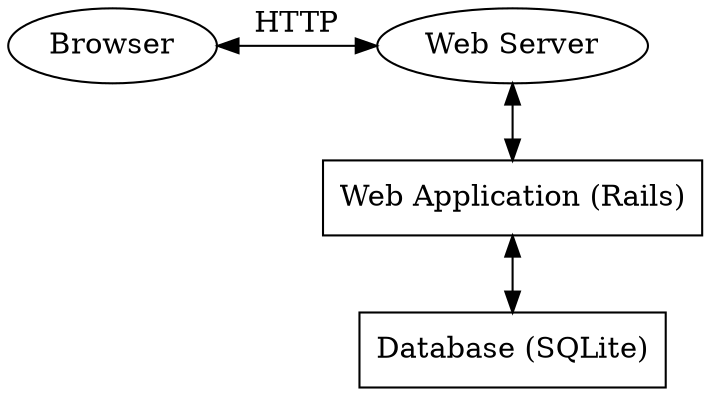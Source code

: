 digraph BrowserWebapp {

  // ###########################################################################
  graph [rankdir=TB, nodesep="0.5"];
  node  [shape=box];
  edge  [dir=both];

  // ###########################################################################
  browser [label="Browser", shape=oval];
  server  [label="Web Server", shape=oval];
  webapp  [label="Web Application (Rails)"];
  db      [label="Database (SQLite)"];
  
  // ###########################################################################
  {
    rank=same;
    browser -> server [label="HTTP"];
  }

  server -> webapp -> db;
}
